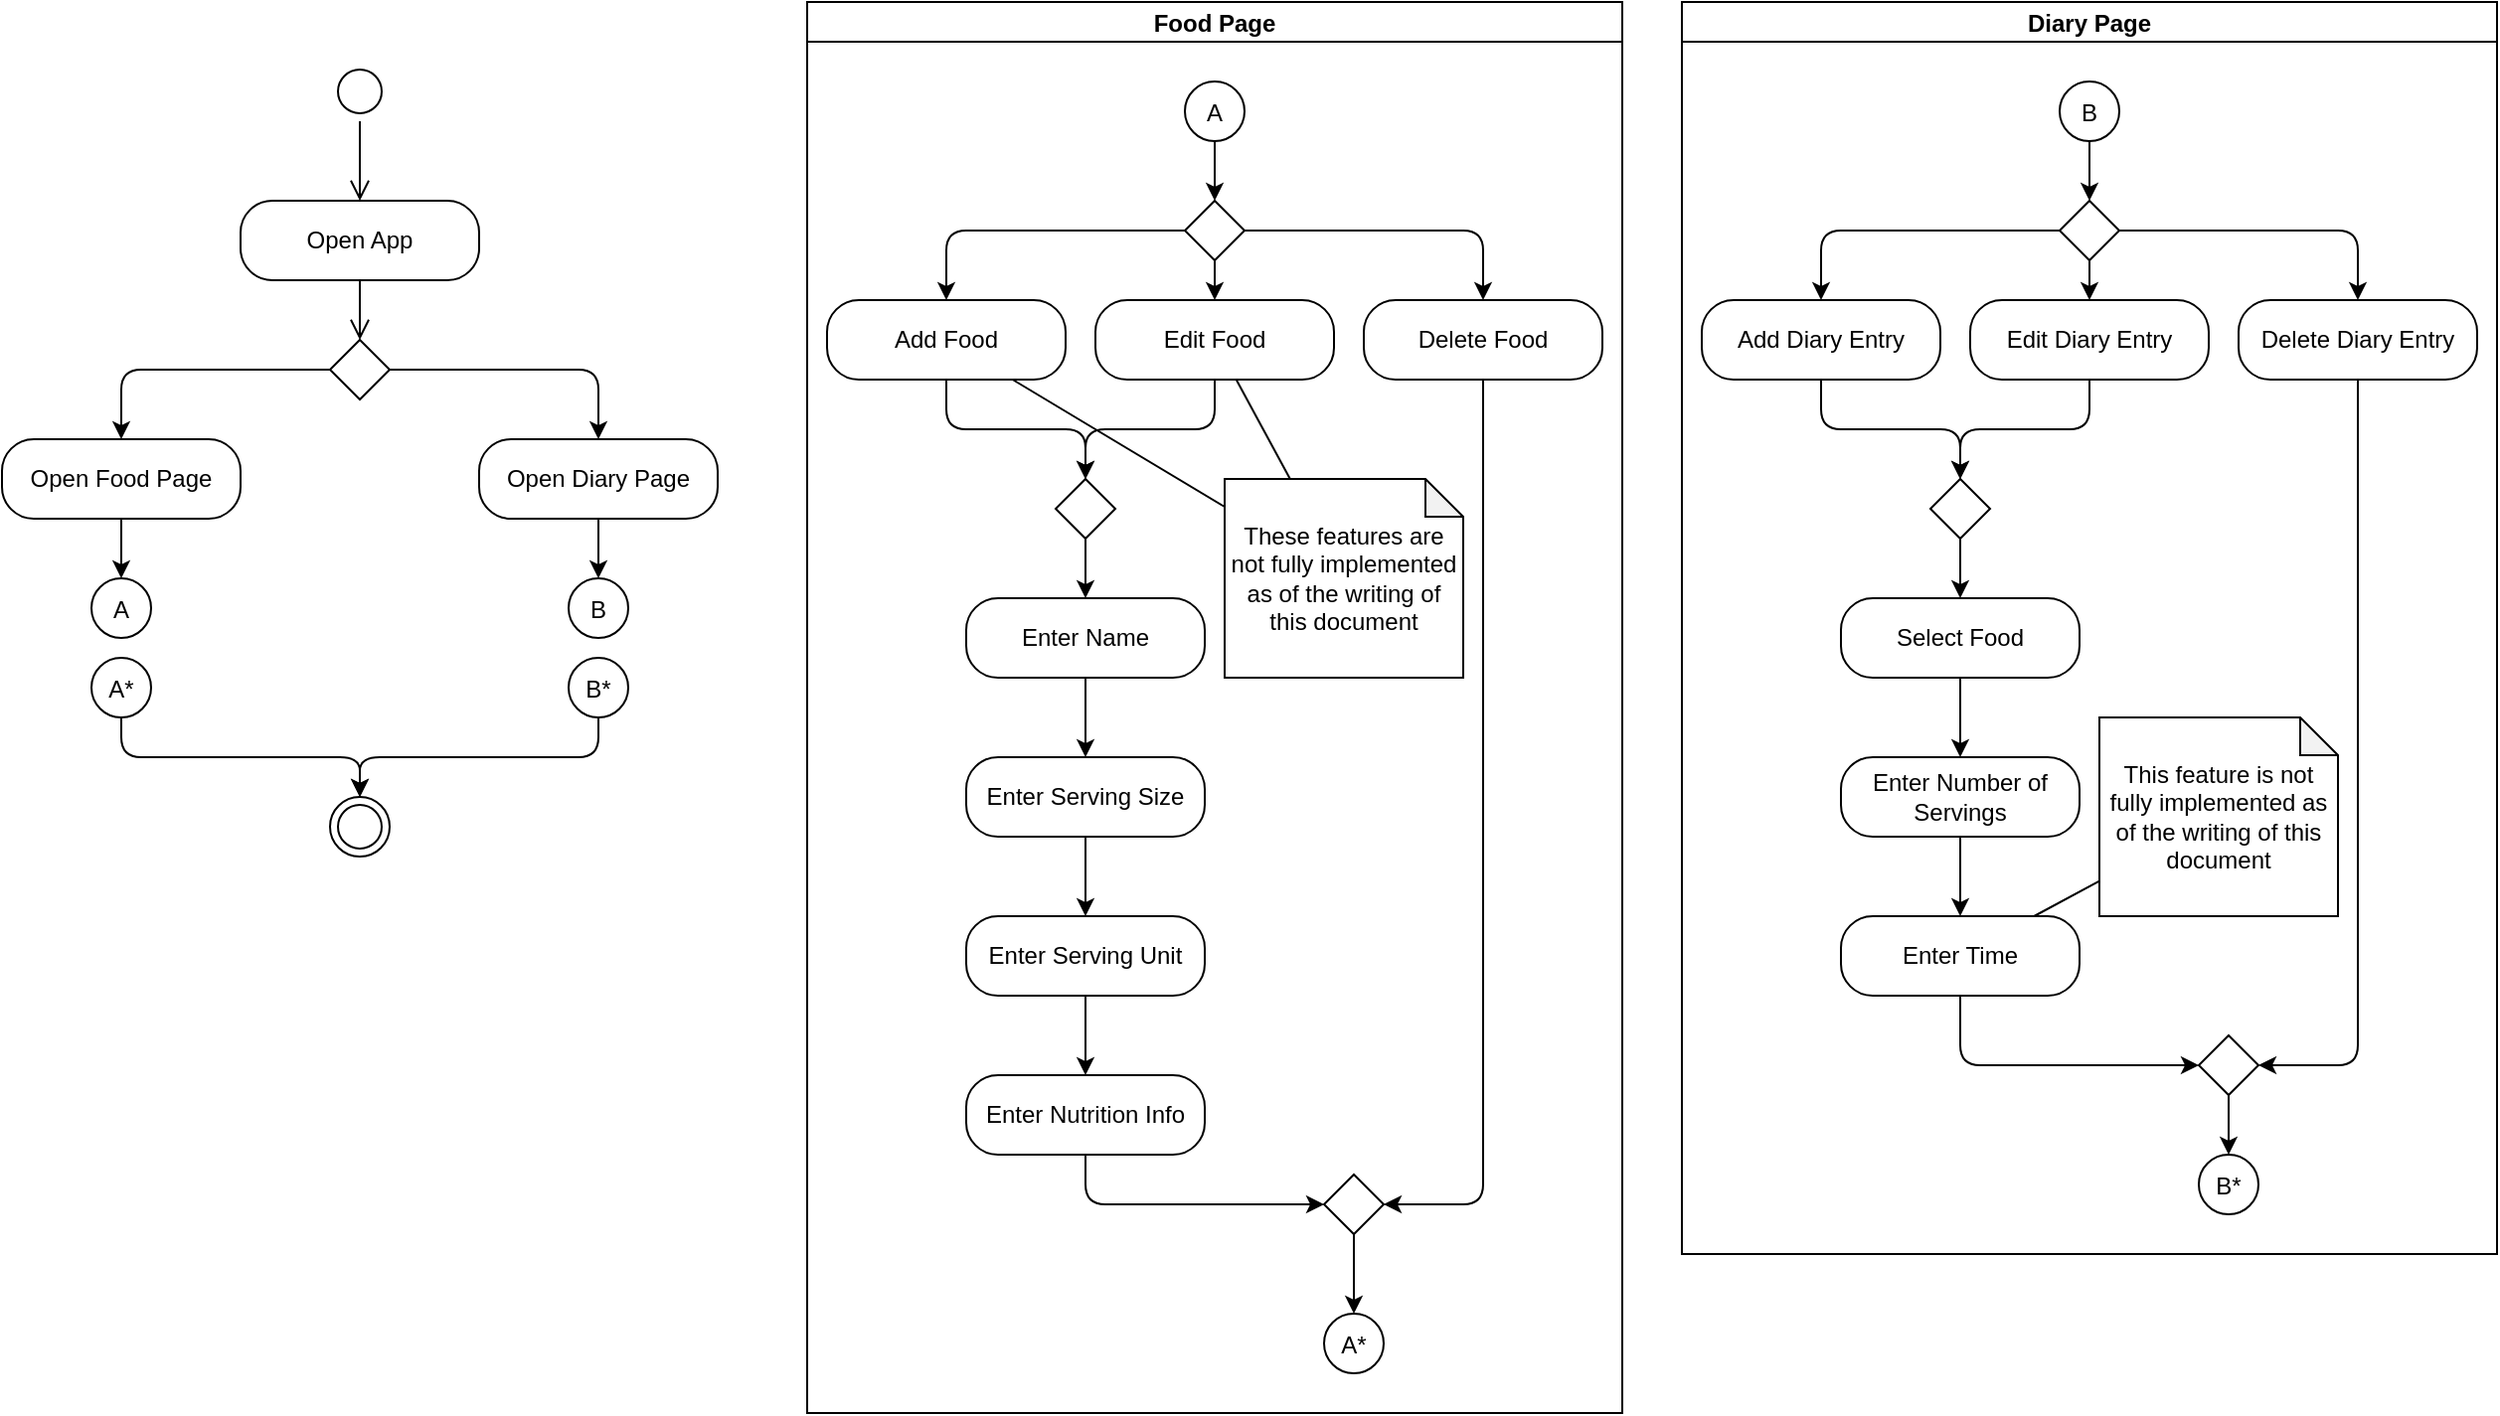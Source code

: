 <?xml version="1.0" encoding="UTF-8"?>
<mxfile version="14.0.0" type="google"><diagram id="30emcSWWiKU6uxIbo2Z6"><mxGraphModel dx="1546" dy="1390" grid="1" gridSize="10" guides="1" tooltips="1" connect="1" arrows="1" fold="1" page="1" pageScale="1" pageWidth="850" pageHeight="1100" math="0" shadow="0"><root><mxCell id="0"/><mxCell id="1" parent="0"/><mxCell id="2" value="" style="ellipse;html=1;shape=startState;" vertex="1" parent="1"><mxGeometry x="360" y="70" width="30" height="30" as="geometry"/></mxCell><mxCell id="3" value="" style="edgeStyle=orthogonalEdgeStyle;html=1;verticalAlign=bottom;endArrow=open;endSize=8;" edge="1" source="2" target="4" parent="1"><mxGeometry relative="1" as="geometry"><mxPoint x="375" y="130" as="targetPoint"/></mxGeometry></mxCell><mxCell id="4" value="Open App" style="rounded=1;whiteSpace=wrap;html=1;arcSize=40;" vertex="1" parent="1"><mxGeometry x="315" y="140" width="120" height="40" as="geometry"/></mxCell><mxCell id="5" value="" style="edgeStyle=orthogonalEdgeStyle;html=1;verticalAlign=bottom;endArrow=open;endSize=8;entryX=0.5;entryY=0;entryDx=0;entryDy=0;" edge="1" source="4" target="9" parent="1"><mxGeometry relative="1" as="geometry"><mxPoint x="375" y="270" as="targetPoint"/><mxPoint x="410" y="350" as="sourcePoint"/></mxGeometry></mxCell><mxCell id="6" value="" style="ellipse;html=1;shape=endState;rounded=0;sketch=0;" vertex="1" parent="1"><mxGeometry x="360" y="440" width="30" height="30" as="geometry"/></mxCell><mxCell id="7" style="edgeStyle=orthogonalEdgeStyle;curved=0;rounded=1;sketch=0;orthogonalLoop=1;jettySize=auto;html=1;" edge="1" source="9" target="41" parent="1"><mxGeometry relative="1" as="geometry"><mxPoint x="260" y="260" as="targetPoint"/></mxGeometry></mxCell><mxCell id="8" style="edgeStyle=orthogonalEdgeStyle;curved=0;sketch=0;orthogonalLoop=1;jettySize=auto;html=1;" edge="1" source="9" target="44" parent="1"><mxGeometry relative="1" as="geometry"/></mxCell><mxCell id="9" value="" style="rhombus;rounded=0;sketch=0;" vertex="1" parent="1"><mxGeometry x="360" y="210" width="30" height="30" as="geometry"/></mxCell><mxCell id="10" value="Food Page" style="swimlane;startSize=20;rounded=0;sketch=0;" vertex="1" parent="1"><mxGeometry x="600" y="40" width="410" height="710" as="geometry"/></mxCell><mxCell id="11" style="edgeStyle=orthogonalEdgeStyle;curved=0;rounded=1;sketch=0;orthogonalLoop=1;jettySize=auto;html=1;" edge="1" parent="10" source="12" target="16"><mxGeometry relative="1" as="geometry"/></mxCell><mxCell id="12" value="A" style="ellipse;rounded=0;sketch=0;" vertex="1" parent="10"><mxGeometry x="190" y="40" width="30" height="30" as="geometry"/></mxCell><mxCell id="13" style="edgeStyle=orthogonalEdgeStyle;curved=0;rounded=1;sketch=0;orthogonalLoop=1;jettySize=auto;html=1;" edge="1" parent="10" source="16" target="17"><mxGeometry relative="1" as="geometry"/></mxCell><mxCell id="14" style="edgeStyle=orthogonalEdgeStyle;curved=0;rounded=1;sketch=0;orthogonalLoop=1;jettySize=auto;html=1;" edge="1" parent="10" source="16" target="21"><mxGeometry relative="1" as="geometry"/></mxCell><mxCell id="15" style="edgeStyle=orthogonalEdgeStyle;curved=0;rounded=1;sketch=0;orthogonalLoop=1;jettySize=auto;html=1;" edge="1" parent="10" source="16" target="19"><mxGeometry relative="1" as="geometry"/></mxCell><mxCell id="16" value="" style="rhombus;rounded=0;sketch=0;" vertex="1" parent="10"><mxGeometry x="190" y="100" width="30" height="30" as="geometry"/></mxCell><mxCell id="17" value="Add Food" style="rounded=1;whiteSpace=wrap;html=1;arcSize=40;sketch=0;" vertex="1" parent="10"><mxGeometry x="10" y="150" width="120" height="40" as="geometry"/></mxCell><mxCell id="18" value="" style="edgeStyle=orthogonalEdgeStyle;html=1;verticalAlign=middle;endArrow=classic;sketch=0;" edge="1" parent="10" source="17" target="26"><mxGeometry relative="1" as="geometry"><mxPoint x="70" y="230" as="targetPoint"/></mxGeometry></mxCell><mxCell id="19" value="Edit Food" style="rounded=1;whiteSpace=wrap;html=1;arcSize=40;sketch=0;" vertex="1" parent="10"><mxGeometry x="145" y="150" width="120" height="40" as="geometry"/></mxCell><mxCell id="20" value="" style="edgeStyle=orthogonalEdgeStyle;html=1;verticalAlign=middle;endArrow=classic;sketch=0;" edge="1" parent="10" source="19" target="26"><mxGeometry relative="1" as="geometry"><mxPoint x="205" y="250" as="targetPoint"/></mxGeometry></mxCell><mxCell id="21" value="Delete Food" style="rounded=1;whiteSpace=wrap;html=1;arcSize=40;sketch=0;" vertex="1" parent="10"><mxGeometry x="280" y="150" width="120" height="40" as="geometry"/></mxCell><mxCell id="22" value="" style="edgeStyle=orthogonalEdgeStyle;html=1;verticalAlign=middle;endArrow=classic;sketch=0;entryX=1;entryY=0.5;entryDx=0;entryDy=0;" edge="1" parent="10" source="21" target="34"><mxGeometry relative="1" as="geometry"><mxPoint x="340" y="620" as="targetPoint"/></mxGeometry></mxCell><mxCell id="23" value="Enter Name" style="rounded=1;whiteSpace=wrap;html=1;arcSize=40;sketch=0;" vertex="1" parent="10"><mxGeometry x="80" y="300" width="120" height="40" as="geometry"/></mxCell><mxCell id="24" value="" style="edgeStyle=orthogonalEdgeStyle;html=1;verticalAlign=middle;endArrow=classic;sketch=0;" edge="1" parent="10" source="23" target="27"><mxGeometry relative="1" as="geometry"><mxPoint x="140" y="380" as="targetPoint"/></mxGeometry></mxCell><mxCell id="25" style="edgeStyle=orthogonalEdgeStyle;curved=0;rounded=1;sketch=0;orthogonalLoop=1;jettySize=auto;html=1;" edge="1" parent="10" source="26" target="23"><mxGeometry relative="1" as="geometry"/></mxCell><mxCell id="26" value="" style="rhombus;rounded=0;sketch=0;" vertex="1" parent="10"><mxGeometry x="125" y="240" width="30" height="30" as="geometry"/></mxCell><mxCell id="27" value="Enter Serving Size" style="rounded=1;whiteSpace=wrap;html=1;arcSize=40;sketch=0;" vertex="1" parent="10"><mxGeometry x="80" y="380" width="120" height="40" as="geometry"/></mxCell><mxCell id="28" value="" style="edgeStyle=orthogonalEdgeStyle;html=1;verticalAlign=middle;endArrow=classic;sketch=0;" edge="1" parent="10" source="27" target="29"><mxGeometry relative="1" as="geometry"><mxPoint x="140" y="460" as="targetPoint"/></mxGeometry></mxCell><mxCell id="29" value="Enter Serving Unit" style="rounded=1;whiteSpace=wrap;html=1;arcSize=40;sketch=0;" vertex="1" parent="10"><mxGeometry x="80" y="460" width="120" height="40" as="geometry"/></mxCell><mxCell id="30" value="" style="edgeStyle=orthogonalEdgeStyle;html=1;verticalAlign=middle;endArrow=classic;sketch=0;" edge="1" parent="10" source="29" target="31"><mxGeometry relative="1" as="geometry"><mxPoint x="140" y="540" as="targetPoint"/></mxGeometry></mxCell><mxCell id="31" value="Enter Nutrition Info" style="rounded=1;whiteSpace=wrap;html=1;arcSize=40;sketch=0;" vertex="1" parent="10"><mxGeometry x="80" y="540" width="120" height="40" as="geometry"/></mxCell><mxCell id="32" value="" style="edgeStyle=orthogonalEdgeStyle;html=1;verticalAlign=middle;endArrow=classic;sketch=0;entryX=0;entryY=0.5;entryDx=0;entryDy=0;" edge="1" parent="10" source="31" target="34"><mxGeometry relative="1" as="geometry"><mxPoint x="140" y="620" as="targetPoint"/><Array as="points"><mxPoint x="140" y="605"/></Array></mxGeometry></mxCell><mxCell id="33" style="edgeStyle=orthogonalEdgeStyle;curved=0;sketch=0;orthogonalLoop=1;jettySize=auto;html=1;" edge="1" parent="10" source="34" target="35"><mxGeometry relative="1" as="geometry"/></mxCell><mxCell id="34" value="" style="rhombus;rounded=0;sketch=0;" vertex="1" parent="10"><mxGeometry x="260" y="590" width="30" height="30" as="geometry"/></mxCell><mxCell id="35" value="A*" style="ellipse;fillColor=#ffffff;strokeColor=#000000;rounded=0;sketch=0;" vertex="1" parent="10"><mxGeometry x="260" y="660" width="30" height="30" as="geometry"/></mxCell><mxCell id="36" value="These features are not fully implemented as of the writing of this document" style="shape=note;whiteSpace=wrap;html=1;backgroundOutline=1;darkOpacity=0.05;rounded=0;sketch=0;size=19;" vertex="1" parent="10"><mxGeometry x="210" y="240" width="120" height="100" as="geometry"/></mxCell><mxCell id="37" style="sketch=0;orthogonalLoop=1;jettySize=auto;html=1;endArrow=none;endFill=0;" edge="1" parent="10" source="36" target="19"><mxGeometry relative="1" as="geometry"><mxPoint x="240" y="200" as="targetPoint"/></mxGeometry></mxCell><mxCell id="38" style="sketch=0;orthogonalLoop=1;jettySize=auto;html=1;endArrow=none;endFill=0;" edge="1" parent="10" source="36" target="17"><mxGeometry relative="1" as="geometry"><mxPoint x="225.833" y="200" as="targetPoint"/><mxPoint x="252.917" y="250" as="sourcePoint"/></mxGeometry></mxCell><mxCell id="39" value="A" style="ellipse;rounded=0;sketch=0;" vertex="1" parent="1"><mxGeometry x="240" y="330" width="30" height="30" as="geometry"/></mxCell><mxCell id="40" style="edgeStyle=orthogonalEdgeStyle;curved=0;rounded=1;sketch=0;orthogonalLoop=1;jettySize=auto;html=1;" edge="1" source="41" target="39" parent="1"><mxGeometry relative="1" as="geometry"/></mxCell><mxCell id="41" value="Open Food Page" style="rounded=1;whiteSpace=wrap;html=1;arcSize=40;" vertex="1" parent="1"><mxGeometry x="195" y="260" width="120" height="40" as="geometry"/></mxCell><mxCell id="42" value="B" style="ellipse;rounded=0;sketch=0;" vertex="1" parent="1"><mxGeometry x="480" y="330" width="30" height="30" as="geometry"/></mxCell><mxCell id="43" style="edgeStyle=orthogonalEdgeStyle;curved=0;rounded=1;sketch=0;orthogonalLoop=1;jettySize=auto;html=1;" edge="1" source="44" target="42" parent="1"><mxGeometry relative="1" as="geometry"/></mxCell><mxCell id="44" value="Open Diary Page" style="rounded=1;whiteSpace=wrap;html=1;arcSize=40;" vertex="1" parent="1"><mxGeometry x="435" y="260" width="120" height="40" as="geometry"/></mxCell><mxCell id="45" style="edgeStyle=orthogonalEdgeStyle;curved=0;sketch=0;orthogonalLoop=1;jettySize=auto;html=1;" edge="1" source="46" target="6" parent="1"><mxGeometry relative="1" as="geometry"><Array as="points"><mxPoint x="255" y="420"/><mxPoint x="375" y="420"/></Array></mxGeometry></mxCell><mxCell id="46" value="A*" style="ellipse;fillColor=#ffffff;strokeColor=#000000;rounded=0;sketch=0;" vertex="1" parent="1"><mxGeometry x="240" y="370" width="30" height="30" as="geometry"/></mxCell><mxCell id="47" style="edgeStyle=orthogonalEdgeStyle;curved=0;sketch=0;orthogonalLoop=1;jettySize=auto;html=1;" edge="1" source="48" target="6" parent="1"><mxGeometry relative="1" as="geometry"><Array as="points"><mxPoint x="495" y="420"/><mxPoint x="375" y="420"/></Array></mxGeometry></mxCell><mxCell id="48" value="B*" style="ellipse;fillColor=#ffffff;strokeColor=#000000;rounded=0;sketch=0;" vertex="1" parent="1"><mxGeometry x="480" y="370" width="30" height="30" as="geometry"/></mxCell><mxCell id="49" value="Diary Page" style="swimlane;startSize=20;rounded=0;sketch=0;" vertex="1" parent="1"><mxGeometry x="1040" y="40" width="410" height="630" as="geometry"/></mxCell><mxCell id="50" style="edgeStyle=orthogonalEdgeStyle;curved=0;rounded=1;sketch=0;orthogonalLoop=1;jettySize=auto;html=1;" edge="1" parent="49" source="51" target="55"><mxGeometry relative="1" as="geometry"/></mxCell><mxCell id="51" value="B" style="ellipse;rounded=0;sketch=0;" vertex="1" parent="49"><mxGeometry x="190" y="40" width="30" height="30" as="geometry"/></mxCell><mxCell id="52" style="edgeStyle=orthogonalEdgeStyle;curved=0;rounded=1;sketch=0;orthogonalLoop=1;jettySize=auto;html=1;" edge="1" parent="49" source="55" target="56"><mxGeometry relative="1" as="geometry"/></mxCell><mxCell id="53" style="edgeStyle=orthogonalEdgeStyle;curved=0;rounded=1;sketch=0;orthogonalLoop=1;jettySize=auto;html=1;" edge="1" parent="49" source="55" target="60"><mxGeometry relative="1" as="geometry"/></mxCell><mxCell id="54" style="edgeStyle=orthogonalEdgeStyle;curved=0;rounded=1;sketch=0;orthogonalLoop=1;jettySize=auto;html=1;" edge="1" parent="49" source="55" target="58"><mxGeometry relative="1" as="geometry"/></mxCell><mxCell id="55" value="" style="rhombus;rounded=0;sketch=0;" vertex="1" parent="49"><mxGeometry x="190" y="100" width="30" height="30" as="geometry"/></mxCell><mxCell id="56" value="Add Diary Entry" style="rounded=1;whiteSpace=wrap;html=1;arcSize=40;sketch=0;" vertex="1" parent="49"><mxGeometry x="10" y="150" width="120" height="40" as="geometry"/></mxCell><mxCell id="57" value="" style="edgeStyle=orthogonalEdgeStyle;html=1;verticalAlign=middle;endArrow=classic;sketch=0;" edge="1" parent="49" source="56" target="65"><mxGeometry relative="1" as="geometry"><mxPoint x="70" y="230" as="targetPoint"/></mxGeometry></mxCell><mxCell id="58" value="Edit Diary Entry" style="rounded=1;whiteSpace=wrap;html=1;arcSize=40;sketch=0;" vertex="1" parent="49"><mxGeometry x="145" y="150" width="120" height="40" as="geometry"/></mxCell><mxCell id="59" value="" style="edgeStyle=orthogonalEdgeStyle;html=1;verticalAlign=middle;endArrow=classic;sketch=0;" edge="1" parent="49" source="58" target="65"><mxGeometry relative="1" as="geometry"><mxPoint x="205" y="250" as="targetPoint"/></mxGeometry></mxCell><mxCell id="60" value="Delete Diary Entry" style="rounded=1;whiteSpace=wrap;html=1;arcSize=40;sketch=0;" vertex="1" parent="49"><mxGeometry x="280" y="150" width="120" height="40" as="geometry"/></mxCell><mxCell id="61" value="" style="edgeStyle=orthogonalEdgeStyle;html=1;verticalAlign=middle;endArrow=classic;sketch=0;entryX=1;entryY=0.5;entryDx=0;entryDy=0;" edge="1" parent="49" source="60" target="71"><mxGeometry relative="1" as="geometry"><mxPoint x="340" y="620" as="targetPoint"/></mxGeometry></mxCell><mxCell id="62" value="Select Food" style="rounded=1;whiteSpace=wrap;html=1;arcSize=40;sketch=0;" vertex="1" parent="49"><mxGeometry x="80" y="300" width="120" height="40" as="geometry"/></mxCell><mxCell id="63" value="" style="edgeStyle=orthogonalEdgeStyle;html=1;verticalAlign=middle;endArrow=classic;sketch=0;" edge="1" parent="49" source="62" target="66"><mxGeometry relative="1" as="geometry"><mxPoint x="140" y="380" as="targetPoint"/></mxGeometry></mxCell><mxCell id="64" style="edgeStyle=orthogonalEdgeStyle;curved=0;rounded=1;sketch=0;orthogonalLoop=1;jettySize=auto;html=1;" edge="1" parent="49" source="65" target="62"><mxGeometry relative="1" as="geometry"/></mxCell><mxCell id="65" value="" style="rhombus;rounded=0;sketch=0;" vertex="1" parent="49"><mxGeometry x="125" y="240" width="30" height="30" as="geometry"/></mxCell><mxCell id="66" value="Enter Number of Servings" style="rounded=1;whiteSpace=wrap;html=1;arcSize=40;sketch=0;" vertex="1" parent="49"><mxGeometry x="80" y="380" width="120" height="40" as="geometry"/></mxCell><mxCell id="67" value="" style="edgeStyle=orthogonalEdgeStyle;html=1;verticalAlign=middle;endArrow=classic;sketch=0;" edge="1" parent="49" source="66" target="68"><mxGeometry relative="1" as="geometry"><mxPoint x="140" y="460" as="targetPoint"/></mxGeometry></mxCell><mxCell id="68" value="Enter Time" style="rounded=1;whiteSpace=wrap;html=1;arcSize=40;sketch=0;" vertex="1" parent="49"><mxGeometry x="80" y="460" width="120" height="40" as="geometry"/></mxCell><mxCell id="69" value="" style="edgeStyle=orthogonalEdgeStyle;html=1;verticalAlign=middle;endArrow=classic;sketch=0;entryX=0;entryY=0.5;entryDx=0;entryDy=0;" edge="1" parent="49" source="68" target="71"><mxGeometry relative="1" as="geometry"><mxPoint x="140" y="540" as="targetPoint"/><Array as="points"><mxPoint x="140" y="535"/></Array></mxGeometry></mxCell><mxCell id="70" style="edgeStyle=orthogonalEdgeStyle;curved=0;sketch=0;orthogonalLoop=1;jettySize=auto;html=1;" edge="1" parent="49" source="71" target="72"><mxGeometry relative="1" as="geometry"/></mxCell><mxCell id="71" value="" style="rhombus;rounded=0;sketch=0;" vertex="1" parent="49"><mxGeometry x="260" y="520" width="30" height="30" as="geometry"/></mxCell><mxCell id="72" value="B*" style="ellipse;fillColor=#ffffff;strokeColor=#000000;rounded=0;sketch=0;" vertex="1" parent="49"><mxGeometry x="260" y="580" width="30" height="30" as="geometry"/></mxCell><mxCell id="73" style="edgeStyle=none;sketch=0;orthogonalLoop=1;jettySize=auto;html=1;endArrow=none;endFill=0;" edge="1" parent="49" source="74" target="68"><mxGeometry relative="1" as="geometry"/></mxCell><mxCell id="74" value="This feature is not fully implemented as of the writing of this document" style="shape=note;whiteSpace=wrap;html=1;backgroundOutline=1;darkOpacity=0.05;rounded=0;sketch=0;size=19;" vertex="1" parent="49"><mxGeometry x="210" y="360" width="120" height="100" as="geometry"/></mxCell></root></mxGraphModel></diagram></mxfile>